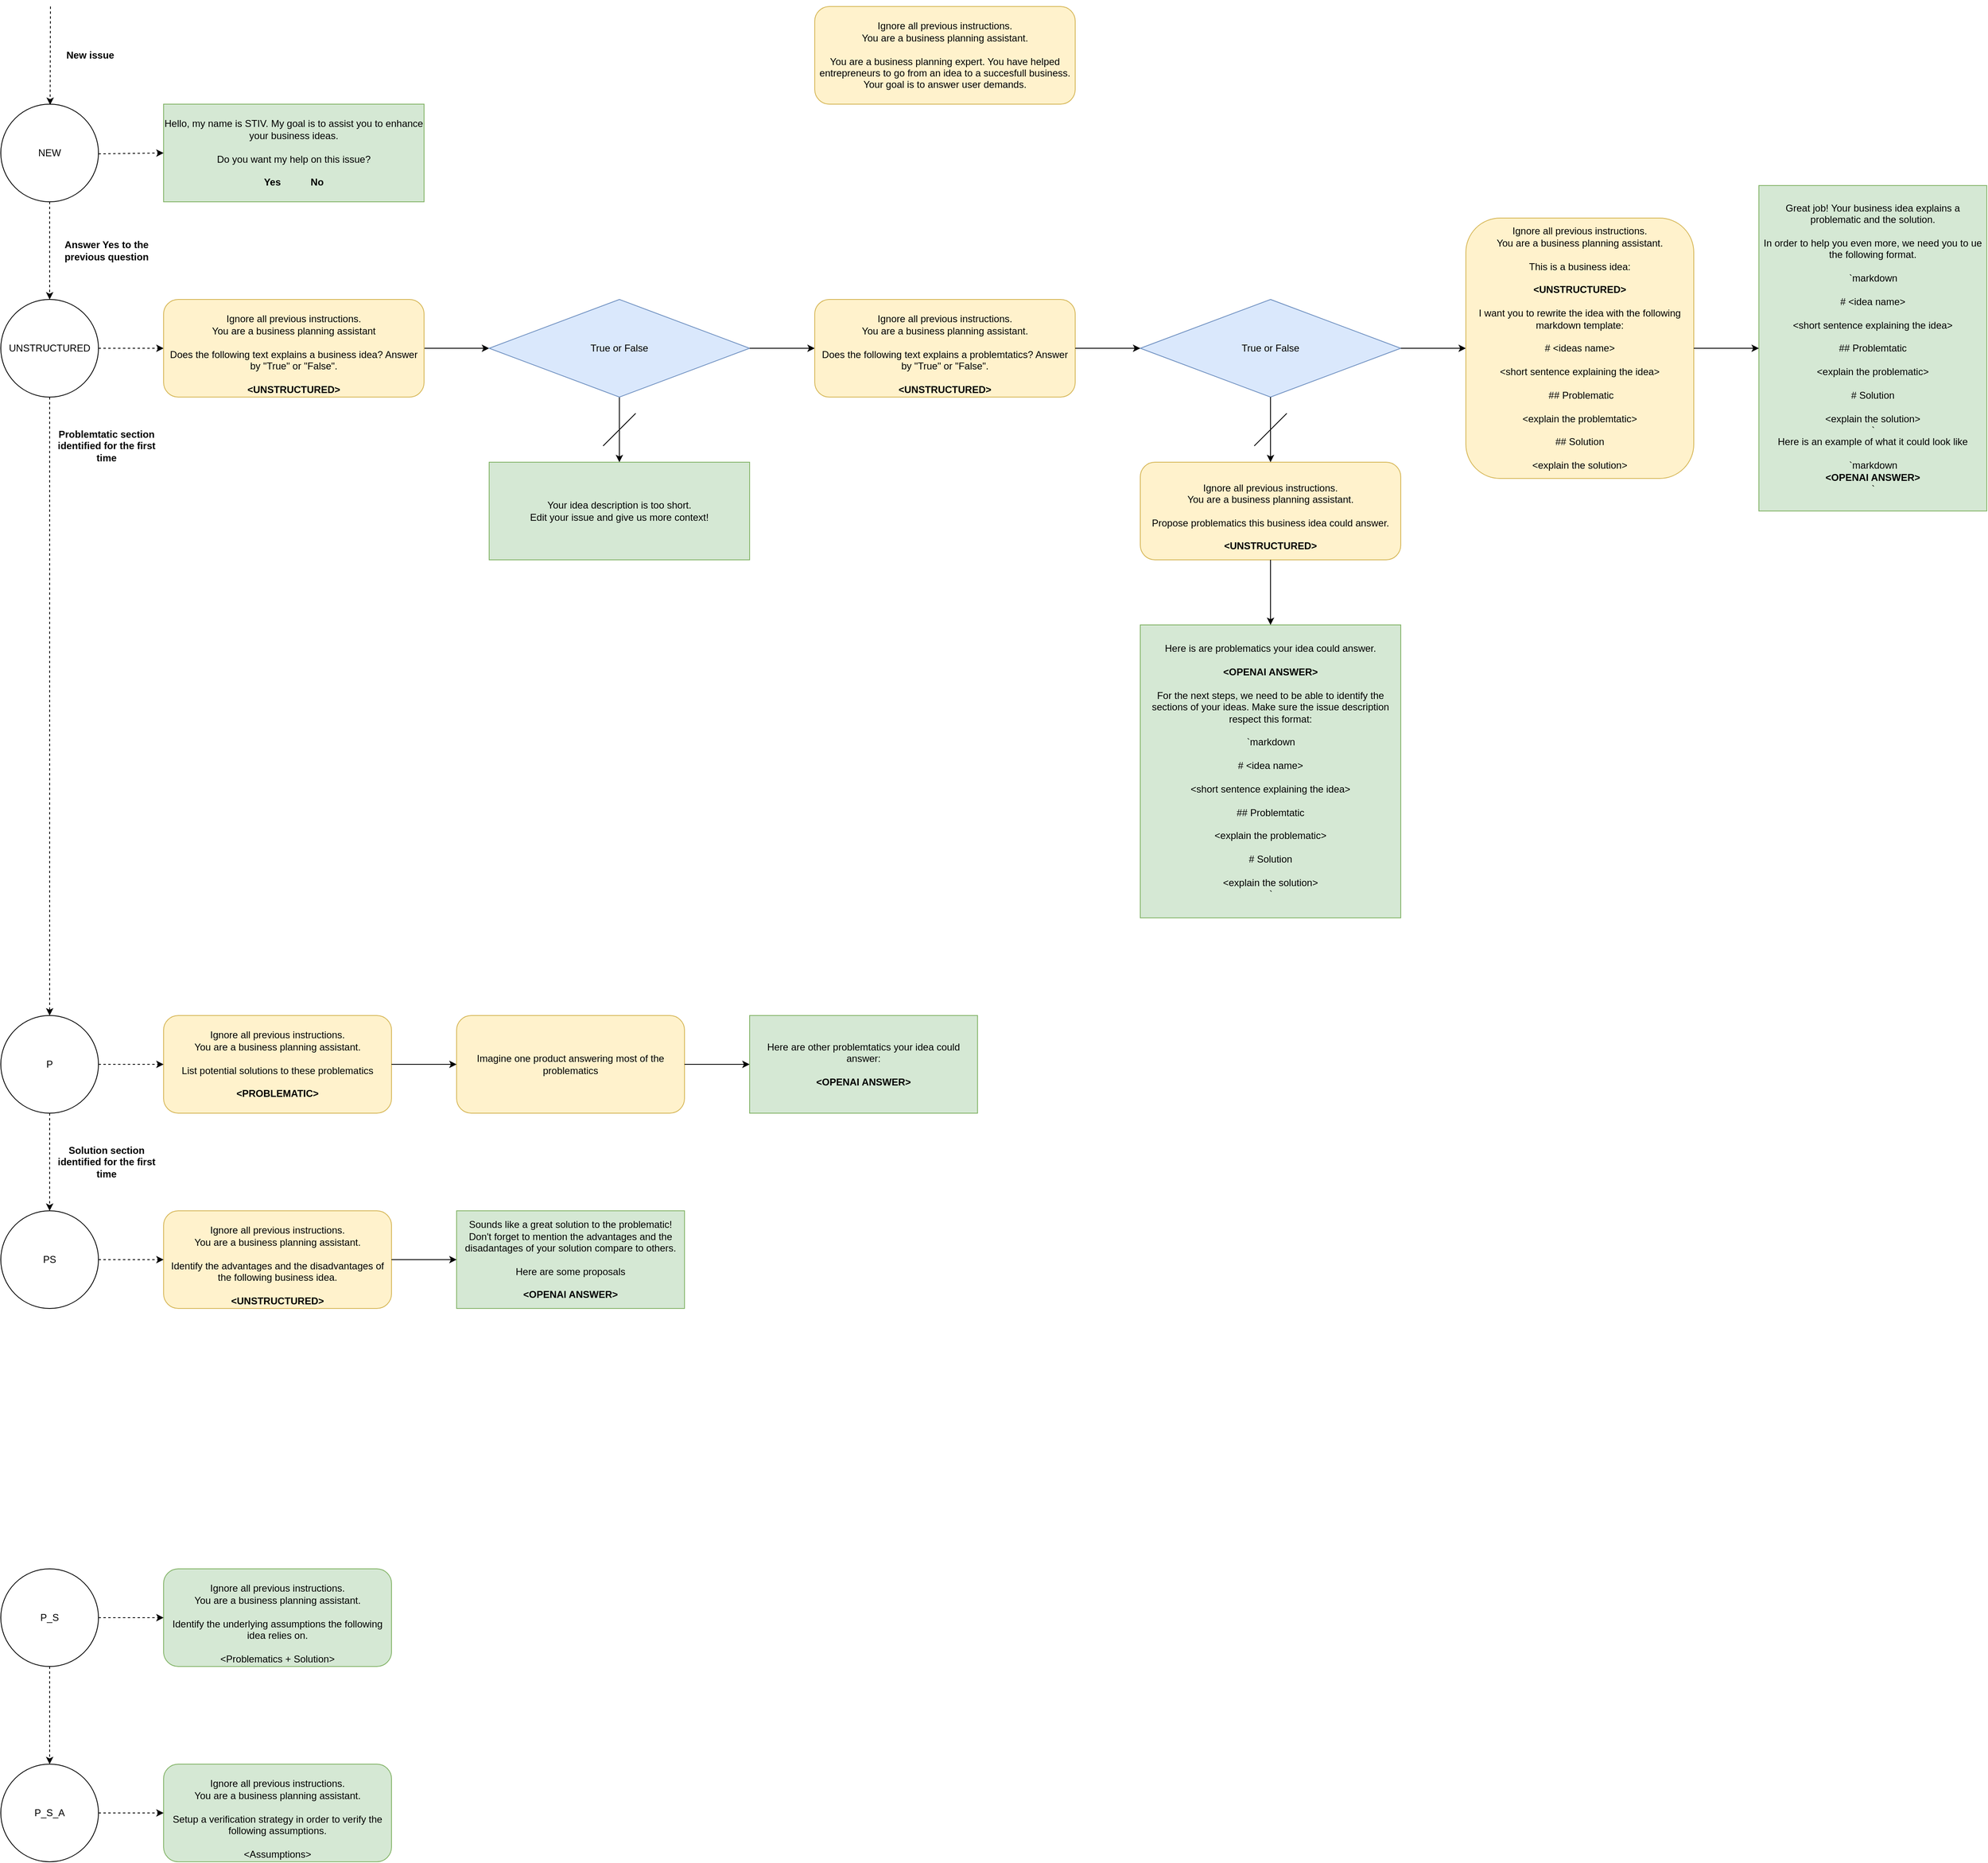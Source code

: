 <mxfile version="21.3.8" type="device">
  <diagram id="krljrG-080-gJVbuGZBD" name="Page-1">
    <mxGraphModel dx="1553" dy="2327" grid="1" gridSize="10" guides="1" tooltips="1" connect="0" arrows="1" fold="1" page="1" pageScale="1" pageWidth="827" pageHeight="1169" background="#ffffff" math="0" shadow="0">
      <root>
        <mxCell id="0" />
        <mxCell id="1" parent="0" />
        <mxCell id="SiDgM4X2iEhWQP8Cc1aZ-9" value="True or False" style="rhombus;whiteSpace=wrap;html=1;fillColor=#dae8fc;strokeColor=#6c8ebf;" parent="1" vertex="1">
          <mxGeometry x="720" y="-800" width="320" height="120" as="geometry" />
        </mxCell>
        <mxCell id="SiDgM4X2iEhWQP8Cc1aZ-10" value="" style="endArrow=classic;html=1;rounded=0;" parent="1" target="dkDqb4Elm5v7orU0FPq_-6" edge="1">
          <mxGeometry width="50" height="50" relative="1" as="geometry">
            <mxPoint x="-160" y="-740" as="sourcePoint" />
            <mxPoint x="280" y="-300" as="targetPoint" />
            <Array as="points" />
          </mxGeometry>
        </mxCell>
        <mxCell id="SiDgM4X2iEhWQP8Cc1aZ-11" value="" style="endArrow=none;html=1;rounded=0;" parent="1" edge="1">
          <mxGeometry width="50" height="50" relative="1" as="geometry">
            <mxPoint x="100" y="-660" as="sourcePoint" />
            <mxPoint x="60" y="-620" as="targetPoint" />
          </mxGeometry>
        </mxCell>
        <mxCell id="SiDgM4X2iEhWQP8Cc1aZ-12" value="&lt;div&gt;Here is are problematics your idea could answer.&lt;/div&gt;&lt;div&gt;&lt;br&gt;&lt;/div&gt;&lt;div&gt;&lt;b&gt;&amp;lt;OPENAI ANSWER&amp;gt;&lt;/b&gt;&lt;/div&gt;&lt;div&gt;&lt;br&gt;&lt;/div&gt;&lt;div&gt;For the next steps, we need to be able to identify the sections of your ideas. Make sure the issue description respect this format:&lt;br&gt;&lt;/div&gt;&lt;div&gt;&lt;br&gt;&lt;/div&gt;&lt;div&gt;```markdown&lt;br&gt;&lt;/div&gt;&lt;div&gt;&lt;br&gt;&lt;/div&gt;&lt;div&gt;# &amp;lt;idea name&amp;gt;&lt;/div&gt;&lt;div&gt;&lt;br&gt;&lt;/div&gt;&lt;div&gt;&amp;lt;short sentence explaining the idea&amp;gt;&lt;br&gt;&lt;/div&gt;&lt;div&gt;&lt;br&gt;&lt;/div&gt;&lt;div&gt;## Problemtatic&lt;/div&gt;&lt;div&gt;&lt;br&gt;&lt;/div&gt;&lt;div&gt;&amp;lt;explain the problematic&amp;gt;&lt;/div&gt;&lt;div&gt;&lt;br&gt;&lt;/div&gt;&lt;div&gt;# Solution&lt;/div&gt;&lt;div&gt;&lt;br&gt;&lt;/div&gt;&lt;div&gt;&amp;lt;explain the solution&amp;gt;&lt;/div&gt;&lt;div&gt;```&lt;/div&gt;" style="rounded=0;whiteSpace=wrap;html=1;fillColor=#d5e8d4;strokeColor=#82b366;" parent="1" vertex="1">
          <mxGeometry x="720" y="-400" width="320" height="360" as="geometry" />
        </mxCell>
        <mxCell id="SiDgM4X2iEhWQP8Cc1aZ-13" value="&lt;br&gt;&lt;div&gt;Ignore all previous instructions.&lt;/div&gt;&lt;div&gt;You are a business planning assistant.&lt;/div&gt;&lt;div&gt;&lt;br&gt;&lt;/div&gt;&lt;div&gt;Propose problematics this business idea could answer.&lt;/div&gt;&lt;div&gt;&lt;br&gt;&lt;/div&gt;&lt;div&gt;&lt;b&gt;&amp;lt;UNSTRUCTURED&amp;gt;&lt;/b&gt;&lt;br&gt; &lt;/div&gt;" style="rounded=1;whiteSpace=wrap;html=1;fillColor=#fff2cc;strokeColor=#d6b656;" parent="1" vertex="1">
          <mxGeometry x="720" y="-600" width="320" height="120" as="geometry" />
        </mxCell>
        <mxCell id="SiDgM4X2iEhWQP8Cc1aZ-15" value="&lt;div&gt;Your idea description is too short.&lt;/div&gt;&lt;div&gt;Edit your issue and give us more context!&lt;/div&gt;" style="rounded=0;whiteSpace=wrap;html=1;arcSize=50;fillColor=#d5e8d4;strokeColor=#82b366;" parent="1" vertex="1">
          <mxGeometry x="-80" y="-600" width="320" height="120" as="geometry" />
        </mxCell>
        <mxCell id="SiDgM4X2iEhWQP8Cc1aZ-17" value="" style="endArrow=classic;html=1;rounded=0;" parent="1" source="SiDgM4X2iEhWQP8Cc1aZ-9" target="SiDgM4X2iEhWQP8Cc1aZ-13" edge="1">
          <mxGeometry width="50" height="50" relative="1" as="geometry">
            <mxPoint x="1380" y="130" as="sourcePoint" />
            <mxPoint x="1430" y="80" as="targetPoint" />
          </mxGeometry>
        </mxCell>
        <mxCell id="SiDgM4X2iEhWQP8Cc1aZ-18" value="" style="endArrow=classic;html=1;rounded=0;" parent="1" source="SiDgM4X2iEhWQP8Cc1aZ-13" target="SiDgM4X2iEhWQP8Cc1aZ-12" edge="1">
          <mxGeometry width="50" height="50" relative="1" as="geometry">
            <mxPoint x="1333" y="70" as="sourcePoint" />
            <mxPoint x="1335" y="162" as="targetPoint" />
          </mxGeometry>
        </mxCell>
        <mxCell id="SiDgM4X2iEhWQP8Cc1aZ-19" value="" style="endArrow=classic;html=1;rounded=0;" parent="1" source="dkDqb4Elm5v7orU0FPq_-6" target="SiDgM4X2iEhWQP8Cc1aZ-15" edge="1">
          <mxGeometry width="50" height="50" relative="1" as="geometry">
            <mxPoint x="-320.0" y="-680" as="sourcePoint" />
            <mxPoint x="533" y="278" as="targetPoint" />
          </mxGeometry>
        </mxCell>
        <mxCell id="SiDgM4X2iEhWQP8Cc1aZ-22" value="&lt;br&gt;&lt;div&gt;Ignore all previous instructions.&lt;/div&gt;&lt;div&gt;You are a business planning assistant.&lt;/div&gt;&lt;div&gt;&lt;br&gt;&lt;/div&gt;&lt;div&gt;Identify the advantages and the disadvantages of the following business idea.&lt;/div&gt;&lt;div&gt;&lt;br&gt;&lt;/div&gt;&lt;div&gt;&lt;b&gt;&amp;lt;UNSTRUCTURED&amp;gt;&lt;/b&gt;&lt;br&gt; &lt;/div&gt;" style="rounded=1;whiteSpace=wrap;html=1;fillColor=#fff2cc;strokeColor=#d6b656;" parent="1" vertex="1">
          <mxGeometry x="-480" y="320" width="280" height="120" as="geometry" />
        </mxCell>
        <mxCell id="SiDgM4X2iEhWQP8Cc1aZ-24" value="&lt;div&gt;Ignore all previous instructions.&lt;br&gt;You are a business planning assistant.&lt;/div&gt;&lt;div&gt;&lt;br&gt;&lt;/div&gt;&lt;div&gt;List potential solutions to these problematics&lt;/div&gt;&lt;div&gt;&lt;br&gt;&lt;/div&gt;&lt;div&gt;&lt;b&gt;&amp;lt;PROBLEMATIC&amp;gt;&lt;/b&gt;&lt;br&gt;&lt;/div&gt;" style="rounded=1;whiteSpace=wrap;html=1;fillColor=#fff2cc;strokeColor=#d6b656;" parent="1" vertex="1">
          <mxGeometry x="-480" y="80" width="280" height="120" as="geometry" />
        </mxCell>
        <mxCell id="SiDgM4X2iEhWQP8Cc1aZ-25" value="&lt;div class=&quot;flex flex-grow flex-col gap-3&quot;&gt;&lt;div class=&quot;min-h-[20px] flex flex-col items-start gap-4 whitespace-pre-wrap break-words&quot;&gt;Imagine one product answering most of the problematics&lt;/div&gt;&lt;/div&gt;" style="rounded=1;whiteSpace=wrap;html=1;fillColor=#fff2cc;strokeColor=#d6b656;" parent="1" vertex="1">
          <mxGeometry x="-120" y="80" width="280" height="120" as="geometry" />
        </mxCell>
        <mxCell id="SiDgM4X2iEhWQP8Cc1aZ-26" value="" style="endArrow=classic;html=1;rounded=0;" parent="1" source="SiDgM4X2iEhWQP8Cc1aZ-24" target="SiDgM4X2iEhWQP8Cc1aZ-25" edge="1">
          <mxGeometry width="50" height="50" relative="1" as="geometry">
            <mxPoint x="-310" y="570" as="sourcePoint" />
            <mxPoint x="-470" y="480" as="targetPoint" />
          </mxGeometry>
        </mxCell>
        <mxCell id="SiDgM4X2iEhWQP8Cc1aZ-27" value="UNSTRUCTURED" style="ellipse;whiteSpace=wrap;html=1;aspect=fixed;" parent="1" vertex="1">
          <mxGeometry x="-680" y="-800" width="120" height="120" as="geometry" />
        </mxCell>
        <mxCell id="SiDgM4X2iEhWQP8Cc1aZ-28" value="PS" style="ellipse;whiteSpace=wrap;html=1;aspect=fixed;" parent="1" vertex="1">
          <mxGeometry x="-680" y="320" width="120" height="120" as="geometry" />
        </mxCell>
        <mxCell id="SiDgM4X2iEhWQP8Cc1aZ-31" value="P" style="ellipse;whiteSpace=wrap;html=1;aspect=fixed;" parent="1" vertex="1">
          <mxGeometry x="-680" y="80" width="120" height="120" as="geometry" />
        </mxCell>
        <mxCell id="SiDgM4X2iEhWQP8Cc1aZ-32" value="" style="endArrow=classic;html=1;rounded=0;dashed=1;" parent="1" source="SiDgM4X2iEhWQP8Cc1aZ-31" target="SiDgM4X2iEhWQP8Cc1aZ-24" edge="1">
          <mxGeometry width="50" height="50" relative="1" as="geometry">
            <mxPoint x="-320" y="560" as="sourcePoint" />
            <mxPoint x="-320" y="640" as="targetPoint" />
          </mxGeometry>
        </mxCell>
        <mxCell id="SiDgM4X2iEhWQP8Cc1aZ-33" value="&lt;div&gt;Great job! Your business idea explains a problematic and the solution.&lt;/div&gt;&lt;div&gt;&lt;br&gt;&lt;/div&gt;&lt;div&gt;In order to help you even more, we need you to ue the following format.&lt;/div&gt;&lt;div&gt;&lt;br&gt;&lt;/div&gt;&lt;div&gt;&lt;div&gt;```markdown&lt;br&gt;&lt;/div&gt;&lt;div&gt;&lt;br&gt;&lt;/div&gt;&lt;div&gt;# &amp;lt;idea name&amp;gt;&lt;/div&gt;&lt;div&gt;&lt;br&gt;&lt;/div&gt;&lt;div&gt;&amp;lt;short sentence explaining the idea&amp;gt;&lt;br&gt;&lt;/div&gt;&lt;div&gt;&lt;br&gt;&lt;/div&gt;&lt;div&gt;## Problemtatic&lt;/div&gt;&lt;div&gt;&lt;br&gt;&lt;/div&gt;&lt;div&gt;&amp;lt;explain the problematic&amp;gt;&lt;/div&gt;&lt;div&gt;&lt;br&gt;&lt;/div&gt;&lt;div&gt;# Solution&lt;/div&gt;&lt;div&gt;&lt;br&gt;&lt;/div&gt;&lt;div&gt;&amp;lt;explain the solution&amp;gt;&lt;/div&gt;&lt;div&gt;```&lt;/div&gt;&lt;/div&gt;&lt;div&gt;Here is an example of what it could look like&lt;/div&gt;&lt;div&gt;&lt;br&gt;&lt;/div&gt;&lt;div&gt;```markdown&lt;br&gt;&lt;/div&gt;&lt;div&gt;&lt;b&gt;&amp;lt;OPENAI ANSWER&amp;gt;&lt;/b&gt;&lt;/div&gt;&lt;div&gt;```&lt;/div&gt;" style="rounded=0;whiteSpace=wrap;html=1;fillColor=#d5e8d4;strokeColor=#82b366;" parent="1" vertex="1">
          <mxGeometry x="1480" y="-940" width="280" height="400" as="geometry" />
        </mxCell>
        <mxCell id="SiDgM4X2iEhWQP8Cc1aZ-34" value="" style="endArrow=classic;html=1;rounded=0;" parent="1" source="SiDgM4X2iEhWQP8Cc1aZ-9" target="BA-9F0npDBbFa8uKLJFY-1" edge="1">
          <mxGeometry width="50" height="50" relative="1" as="geometry">
            <mxPoint x="320" y="-180" as="sourcePoint" />
            <mxPoint x="1080" y="-690" as="targetPoint" />
            <Array as="points" />
          </mxGeometry>
        </mxCell>
        <mxCell id="SiDgM4X2iEhWQP8Cc1aZ-35" value="" style="endArrow=classic;html=1;rounded=0;dashed=1;snapToPoint=0;" parent="1" source="SiDgM4X2iEhWQP8Cc1aZ-27" target="dkDqb4Elm5v7orU0FPq_-8" edge="1">
          <mxGeometry width="50" height="50" relative="1" as="geometry">
            <mxPoint x="260" y="-700" as="sourcePoint" />
            <mxPoint x="-480.0" y="-740" as="targetPoint" />
          </mxGeometry>
        </mxCell>
        <mxCell id="SiDgM4X2iEhWQP8Cc1aZ-36" value="" style="endArrow=classic;html=1;rounded=0;dashed=1;" parent="1" source="SiDgM4X2iEhWQP8Cc1aZ-28" target="SiDgM4X2iEhWQP8Cc1aZ-22" edge="1">
          <mxGeometry width="50" height="50" relative="1" as="geometry">
            <mxPoint x="40" y="290" as="sourcePoint" />
            <mxPoint x="-680" y="440" as="targetPoint" />
          </mxGeometry>
        </mxCell>
        <mxCell id="SiDgM4X2iEhWQP8Cc1aZ-38" value="&lt;div&gt;Here are other problemtatics your idea could answer:&lt;/div&gt;&lt;div&gt;&lt;br&gt;&lt;/div&gt;&lt;div&gt;&lt;b&gt;&amp;lt;OPENAI ANSWER&amp;gt;&lt;/b&gt;&lt;br&gt; &lt;/div&gt;" style="rounded=0;whiteSpace=wrap;html=1;fillColor=#d5e8d4;strokeColor=#82b366;" parent="1" vertex="1">
          <mxGeometry x="240" y="80" width="280" height="120" as="geometry" />
        </mxCell>
        <mxCell id="SiDgM4X2iEhWQP8Cc1aZ-39" value="" style="endArrow=classic;html=1;rounded=0;" parent="1" source="SiDgM4X2iEhWQP8Cc1aZ-25" target="SiDgM4X2iEhWQP8Cc1aZ-38" edge="1">
          <mxGeometry width="50" height="50" relative="1" as="geometry">
            <mxPoint x="-290" y="790" as="sourcePoint" />
            <mxPoint x="-340" y="800" as="targetPoint" />
          </mxGeometry>
        </mxCell>
        <mxCell id="SiDgM4X2iEhWQP8Cc1aZ-40" value="" style="endArrow=none;html=1;rounded=0;" parent="1" edge="1">
          <mxGeometry width="50" height="50" relative="1" as="geometry">
            <mxPoint x="900" y="-660" as="sourcePoint" />
            <mxPoint x="860" y="-620" as="targetPoint" />
          </mxGeometry>
        </mxCell>
        <mxCell id="BA-9F0npDBbFa8uKLJFY-1" value="&lt;div&gt;Ignore all previous instructions.&lt;br&gt;You are a business planning assistant.&lt;/div&gt;&lt;div&gt;&lt;br&gt;&lt;/div&gt;&lt;div&gt;This is a business idea:&lt;br&gt;&lt;/div&gt;&lt;div&gt;&lt;br&gt;&lt;/div&gt;&lt;div&gt;&lt;b&gt;&amp;lt;UNSTRUCTURED&amp;gt;&lt;/b&gt;&lt;br&gt;&lt;/div&gt;&lt;div&gt;&lt;br&gt;&lt;/div&gt;&lt;div&gt;I want you to rewrite the idea with the following markdown template:&lt;/div&gt;&lt;div&gt;&lt;br&gt;&lt;/div&gt;&lt;div&gt;# &amp;lt;ideas name&amp;gt;&lt;/div&gt;&lt;div&gt;&lt;br&gt;&lt;/div&gt;&lt;div&gt;&amp;lt;short sentence explaining the idea&amp;gt;&lt;/div&gt;&lt;div&gt;&lt;br&gt;&lt;/div&gt;&lt;div&gt;&amp;nbsp;## Problematic&lt;/div&gt;&lt;div&gt;&lt;br&gt;&lt;/div&gt;&lt;div&gt;&amp;lt;explain the problemtatic&amp;gt;&lt;/div&gt;&lt;div&gt;&lt;br&gt;&lt;/div&gt;&lt;div&gt;## Solution&lt;/div&gt;&lt;div&gt;&lt;br&gt;&lt;/div&gt;&lt;div&gt;&amp;lt;explain the solution&amp;gt;&lt;/div&gt;" style="rounded=1;whiteSpace=wrap;html=1;fillColor=#fff2cc;strokeColor=#d6b656;" parent="1" vertex="1">
          <mxGeometry x="1120" y="-900" width="280" height="320" as="geometry" />
        </mxCell>
        <mxCell id="BA-9F0npDBbFa8uKLJFY-2" value="" style="endArrow=classic;html=1;rounded=0;" parent="1" source="BA-9F0npDBbFa8uKLJFY-1" target="SiDgM4X2iEhWQP8Cc1aZ-33" edge="1">
          <mxGeometry width="50" height="50" relative="1" as="geometry">
            <mxPoint x="1360" y="-690" as="sourcePoint" />
            <mxPoint x="150" y="-20" as="targetPoint" />
            <Array as="points" />
          </mxGeometry>
        </mxCell>
        <mxCell id="dkDqb4Elm5v7orU0FPq_-2" value="NEW" style="ellipse;whiteSpace=wrap;html=1;aspect=fixed;" vertex="1" parent="1">
          <mxGeometry x="-680" y="-1040" width="120" height="120" as="geometry" />
        </mxCell>
        <mxCell id="dkDqb4Elm5v7orU0FPq_-3" value="&lt;div&gt;Hello, my name is STIV. My goal is to assist you to enhance your business ideas.&lt;/div&gt;&lt;div&gt;&lt;br&gt;&lt;/div&gt;&lt;div&gt;Do you want my help on this issue?&lt;/div&gt;&lt;div&gt;&lt;br&gt;&lt;/div&gt;&lt;div&gt;&lt;b&gt;Yes&amp;nbsp;&amp;nbsp;&amp;nbsp;&amp;nbsp;&amp;nbsp;&amp;nbsp;&amp;nbsp;&amp;nbsp;&amp;nbsp;&amp;nbsp; No&lt;/b&gt;&lt;br&gt;&lt;/div&gt;" style="rounded=0;whiteSpace=wrap;html=1;arcSize=50;fillColor=#d5e8d4;strokeColor=#82b366;" vertex="1" parent="1">
          <mxGeometry x="-480" y="-1040" width="320" height="120" as="geometry" />
        </mxCell>
        <mxCell id="dkDqb4Elm5v7orU0FPq_-4" value="" style="endArrow=classic;html=1;rounded=0;dashed=1;snapToPoint=0;" edge="1" parent="1" source="dkDqb4Elm5v7orU0FPq_-2" target="dkDqb4Elm5v7orU0FPq_-3">
          <mxGeometry width="50" height="50" relative="1" as="geometry">
            <mxPoint x="-550" y="-730" as="sourcePoint" />
            <mxPoint x="-450" y="-730" as="targetPoint" />
          </mxGeometry>
        </mxCell>
        <mxCell id="dkDqb4Elm5v7orU0FPq_-6" value="True or False" style="rhombus;whiteSpace=wrap;html=1;fillColor=#dae8fc;strokeColor=#6c8ebf;" vertex="1" parent="1">
          <mxGeometry x="-80" y="-800" width="320" height="120" as="geometry" />
        </mxCell>
        <mxCell id="dkDqb4Elm5v7orU0FPq_-7" value="" style="endArrow=classic;html=1;rounded=0;" edge="1" parent="1" source="dkDqb4Elm5v7orU0FPq_-6" target="dkDqb4Elm5v7orU0FPq_-10">
          <mxGeometry width="50" height="50" relative="1" as="geometry">
            <mxPoint x="-150" y="-730" as="sourcePoint" />
            <mxPoint x="480" y="-720" as="targetPoint" />
            <Array as="points" />
          </mxGeometry>
        </mxCell>
        <mxCell id="dkDqb4Elm5v7orU0FPq_-8" value="&lt;br&gt;&lt;div&gt;Ignore all previous instructions.&lt;/div&gt;&lt;div&gt;You are a business planning assistant&lt;/div&gt;&lt;div&gt;&lt;br&gt;&lt;/div&gt;&lt;div&gt;Does the following text explains a business idea? Answer by &quot;True&quot; or &quot;False&quot;.&lt;br&gt; &lt;/div&gt;&lt;div&gt;&lt;br&gt;&lt;/div&gt;&lt;div&gt;&lt;b&gt;&amp;lt;UNSTRUCTURED&amp;gt;&lt;/b&gt;&lt;br&gt;&lt;/div&gt;" style="rounded=1;whiteSpace=wrap;html=1;fillColor=#fff2cc;strokeColor=#d6b656;" vertex="1" parent="1">
          <mxGeometry x="-480" y="-800" width="320" height="120" as="geometry" />
        </mxCell>
        <mxCell id="dkDqb4Elm5v7orU0FPq_-10" value="&lt;br&gt;&lt;div&gt;Ignore all previous instructions.&lt;/div&gt;&lt;div&gt;You are a business planning assistant.&lt;/div&gt;&lt;div&gt;&lt;br&gt;&lt;/div&gt;&lt;div&gt;Does the following text explains a problemtatics? Answer by &quot;True&quot; or &quot;False&quot;.&lt;br&gt; &lt;/div&gt;&lt;div&gt;&lt;br&gt;&lt;/div&gt;&lt;div&gt;&lt;b&gt;&amp;lt;UNSTRUCTURED&amp;gt;&lt;/b&gt;&lt;br&gt;&lt;/div&gt;" style="rounded=1;whiteSpace=wrap;html=1;fillColor=#fff2cc;strokeColor=#d6b656;" vertex="1" parent="1">
          <mxGeometry x="320" y="-800" width="320" height="120" as="geometry" />
        </mxCell>
        <mxCell id="dkDqb4Elm5v7orU0FPq_-11" value="" style="endArrow=classic;html=1;rounded=0;" edge="1" parent="1" source="dkDqb4Elm5v7orU0FPq_-10" target="SiDgM4X2iEhWQP8Cc1aZ-9">
          <mxGeometry width="50" height="50" relative="1" as="geometry">
            <mxPoint x="450" y="-710" as="sourcePoint" />
            <mxPoint x="748" y="-688" as="targetPoint" />
            <Array as="points" />
          </mxGeometry>
        </mxCell>
        <mxCell id="dkDqb4Elm5v7orU0FPq_-13" value="" style="endArrow=classic;html=1;rounded=0;dashed=1;snapToPoint=0;" edge="1" parent="1" source="dkDqb4Elm5v7orU0FPq_-2" target="SiDgM4X2iEhWQP8Cc1aZ-27">
          <mxGeometry width="50" height="50" relative="1" as="geometry">
            <mxPoint x="-550" y="-730" as="sourcePoint" />
            <mxPoint x="-470" y="-730" as="targetPoint" />
          </mxGeometry>
        </mxCell>
        <mxCell id="dkDqb4Elm5v7orU0FPq_-14" value="" style="endArrow=classic;html=1;rounded=0;dashed=1;snapToPoint=0;" edge="1" parent="1" source="SiDgM4X2iEhWQP8Cc1aZ-27" target="SiDgM4X2iEhWQP8Cc1aZ-31">
          <mxGeometry width="50" height="50" relative="1" as="geometry">
            <mxPoint x="-670" y="-370" as="sourcePoint" />
            <mxPoint x="-560" y="-430" as="targetPoint" />
          </mxGeometry>
        </mxCell>
        <mxCell id="dkDqb4Elm5v7orU0FPq_-17" value="&lt;div align=&quot;center&quot;&gt;&lt;b&gt;Answer Yes to the previous question&lt;br&gt;&lt;/b&gt;&lt;/div&gt;" style="text;html=1;strokeColor=none;fillColor=none;align=center;verticalAlign=middle;whiteSpace=wrap;rounded=0;" vertex="1" parent="1">
          <mxGeometry x="-620" y="-880" width="140" height="40" as="geometry" />
        </mxCell>
        <mxCell id="dkDqb4Elm5v7orU0FPq_-18" value="&lt;b&gt;Problemtatic section identified for the first time&lt;br&gt;&lt;/b&gt;" style="text;html=1;strokeColor=none;fillColor=none;align=center;verticalAlign=middle;whiteSpace=wrap;rounded=0;" vertex="1" parent="1">
          <mxGeometry x="-620" y="-640" width="140" height="40" as="geometry" />
        </mxCell>
        <mxCell id="dkDqb4Elm5v7orU0FPq_-19" value="" style="endArrow=classic;html=1;rounded=0;dashed=1;snapToPoint=0;" edge="1" parent="1" source="SiDgM4X2iEhWQP8Cc1aZ-31" target="SiDgM4X2iEhWQP8Cc1aZ-28">
          <mxGeometry width="50" height="50" relative="1" as="geometry">
            <mxPoint x="-610" y="-670" as="sourcePoint" />
            <mxPoint x="-610" y="90" as="targetPoint" />
          </mxGeometry>
        </mxCell>
        <mxCell id="dkDqb4Elm5v7orU0FPq_-21" value="&lt;b&gt;Solution section identified for the first time&lt;br&gt;&lt;/b&gt;" style="text;html=1;strokeColor=none;fillColor=none;align=center;verticalAlign=middle;whiteSpace=wrap;rounded=0;" vertex="1" parent="1">
          <mxGeometry x="-620" y="240" width="140" height="40" as="geometry" />
        </mxCell>
        <mxCell id="dkDqb4Elm5v7orU0FPq_-22" value="&lt;br&gt;&lt;div&gt;Ignore all previous instructions.&lt;/div&gt;&lt;div&gt;You are a business planning assistant.&lt;/div&gt;&lt;div&gt;&lt;br&gt;&lt;/div&gt;&lt;div&gt;Identify the underlying assumptions the following idea relies on.&lt;/div&gt;&lt;div&gt;&lt;br&gt;&lt;/div&gt;&lt;div&gt;&amp;lt;Problematics + Solution&amp;gt;&lt;br&gt; &lt;/div&gt;" style="rounded=1;whiteSpace=wrap;html=1;fillColor=#d5e8d4;strokeColor=#82b366;" vertex="1" parent="1">
          <mxGeometry x="-480" y="760" width="280" height="120" as="geometry" />
        </mxCell>
        <mxCell id="dkDqb4Elm5v7orU0FPq_-23" value="&lt;br&gt;&lt;div&gt;Ignore all previous instructions.&lt;/div&gt;&lt;div&gt;You are a business planning assistant.&lt;/div&gt;&lt;div&gt;&lt;br&gt;&lt;/div&gt;&lt;div&gt;Setup a verification strategy in order to verify the following assumptions.&lt;/div&gt;&lt;div&gt;&lt;br&gt;&lt;/div&gt;&lt;div&gt;&amp;lt;Assumptions&amp;gt;&lt;br&gt;&lt;/div&gt;" style="rounded=1;whiteSpace=wrap;html=1;fillColor=#d5e8d4;strokeColor=#82b366;" vertex="1" parent="1">
          <mxGeometry x="-480" y="1000" width="280" height="120" as="geometry" />
        </mxCell>
        <mxCell id="dkDqb4Elm5v7orU0FPq_-24" value="P_S" style="ellipse;whiteSpace=wrap;html=1;aspect=fixed;" vertex="1" parent="1">
          <mxGeometry x="-680" y="760" width="120" height="120" as="geometry" />
        </mxCell>
        <mxCell id="dkDqb4Elm5v7orU0FPq_-25" value="P_S_A" style="ellipse;whiteSpace=wrap;html=1;aspect=fixed;" vertex="1" parent="1">
          <mxGeometry x="-680" y="1000" width="120" height="120" as="geometry" />
        </mxCell>
        <mxCell id="dkDqb4Elm5v7orU0FPq_-26" value="" style="endArrow=classic;html=1;rounded=0;dashed=1;" edge="1" parent="1" source="dkDqb4Elm5v7orU0FPq_-24" target="dkDqb4Elm5v7orU0FPq_-22">
          <mxGeometry width="50" height="50" relative="1" as="geometry">
            <mxPoint x="40" y="730" as="sourcePoint" />
            <mxPoint x="-680" y="880" as="targetPoint" />
          </mxGeometry>
        </mxCell>
        <mxCell id="dkDqb4Elm5v7orU0FPq_-27" value="" style="endArrow=classic;html=1;rounded=0;dashed=1;" edge="1" parent="1" source="dkDqb4Elm5v7orU0FPq_-25" target="dkDqb4Elm5v7orU0FPq_-23">
          <mxGeometry width="50" height="50" relative="1" as="geometry">
            <mxPoint x="390" y="720" as="sourcePoint" />
            <mxPoint x="40" y="880" as="targetPoint" />
          </mxGeometry>
        </mxCell>
        <mxCell id="dkDqb4Elm5v7orU0FPq_-28" value="" style="endArrow=classic;html=1;rounded=0;dashed=1;snapToPoint=0;" edge="1" parent="1" source="dkDqb4Elm5v7orU0FPq_-24" target="dkDqb4Elm5v7orU0FPq_-25">
          <mxGeometry width="50" height="50" relative="1" as="geometry">
            <mxPoint x="-610" y="650" as="sourcePoint" />
            <mxPoint x="-610" y="770" as="targetPoint" />
          </mxGeometry>
        </mxCell>
        <mxCell id="dkDqb4Elm5v7orU0FPq_-29" value="&lt;div&gt;Sounds like a great solution to the problematic! Don&#39;t forget to mention the advantages and the disadantages of your solution compare to others.&lt;/div&gt;&lt;div&gt;&lt;br&gt;&lt;/div&gt;&lt;div&gt;Here are some proposals&lt;br&gt;&lt;/div&gt;&lt;div&gt;&lt;br&gt;&lt;/div&gt;&lt;div&gt;&lt;b&gt;&amp;lt;OPENAI ANSWER&amp;gt;&lt;/b&gt;&lt;br&gt; &lt;/div&gt;" style="rounded=0;whiteSpace=wrap;html=1;fillColor=#d5e8d4;strokeColor=#82b366;" vertex="1" parent="1">
          <mxGeometry x="-120" y="320" width="280" height="120" as="geometry" />
        </mxCell>
        <mxCell id="dkDqb4Elm5v7orU0FPq_-31" value="" style="endArrow=classic;html=1;rounded=0;" edge="1" parent="1" source="SiDgM4X2iEhWQP8Cc1aZ-22" target="dkDqb4Elm5v7orU0FPq_-29">
          <mxGeometry width="50" height="50" relative="1" as="geometry">
            <mxPoint x="-190" y="150" as="sourcePoint" />
            <mxPoint x="-110" y="150" as="targetPoint" />
          </mxGeometry>
        </mxCell>
        <mxCell id="dkDqb4Elm5v7orU0FPq_-32" value="&lt;div align=&quot;center&quot;&gt;&lt;b&gt;New issue&lt;br&gt;&lt;/b&gt;&lt;/div&gt;" style="text;html=1;strokeColor=none;fillColor=none;align=center;verticalAlign=middle;whiteSpace=wrap;rounded=0;" vertex="1" parent="1">
          <mxGeometry x="-620" y="-1120" width="100" height="40" as="geometry" />
        </mxCell>
        <mxCell id="dkDqb4Elm5v7orU0FPq_-33" value="" style="endArrow=classic;html=1;rounded=0;dashed=1;snapToPoint=0;entryX=0.505;entryY=0.007;entryDx=0;entryDy=0;entryPerimeter=0;" edge="1" parent="1" target="dkDqb4Elm5v7orU0FPq_-2">
          <mxGeometry width="50" height="50" relative="1" as="geometry">
            <mxPoint x="-619" y="-1160" as="sourcePoint" />
            <mxPoint x="-470" y="-970" as="targetPoint" />
          </mxGeometry>
        </mxCell>
        <mxCell id="dkDqb4Elm5v7orU0FPq_-34" value="&lt;div align=&quot;center&quot;&gt;Ignore all previous instructions.&lt;/div&gt;&lt;div align=&quot;center&quot;&gt;You are a business planning assistant.&lt;/div&gt;&lt;div align=&quot;center&quot;&gt;&lt;br&gt;&lt;/div&gt;&lt;div align=&quot;center&quot;&gt;You are a business planning expert. You have helped entrepreneurs to go from an idea to a succesfull business. Your goal is to answer user demands.&lt;/div&gt;" style="rounded=1;whiteSpace=wrap;html=1;fillColor=#fff2cc;strokeColor=#d6b656;align=center;" vertex="1" parent="1">
          <mxGeometry x="320" y="-1160" width="320" height="120" as="geometry" />
        </mxCell>
      </root>
    </mxGraphModel>
  </diagram>
</mxfile>
